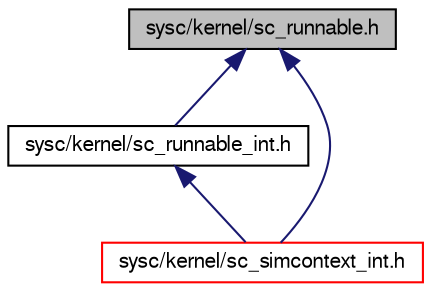 digraph G
{
  edge [fontname="FreeSans",fontsize="10",labelfontname="FreeSans",labelfontsize="10"];
  node [fontname="FreeSans",fontsize="10",shape=record];
  Node1 [label="sysc/kernel/sc_runnable.h",height=0.2,width=0.4,color="black", fillcolor="grey75", style="filled" fontcolor="black"];
  Node1 -> Node2 [dir=back,color="midnightblue",fontsize="10",style="solid",fontname="FreeSans"];
  Node2 [label="sysc/kernel/sc_runnable_int.h",height=0.2,width=0.4,color="black", fillcolor="white", style="filled",URL="$a00370.html"];
  Node2 -> Node3 [dir=back,color="midnightblue",fontsize="10",style="solid",fontname="FreeSans"];
  Node3 [label="sysc/kernel/sc_simcontext_int.h",height=0.2,width=0.4,color="red", fillcolor="white", style="filled",URL="$a00373.html"];
  Node1 -> Node3 [dir=back,color="midnightblue",fontsize="10",style="solid",fontname="FreeSans"];
}
